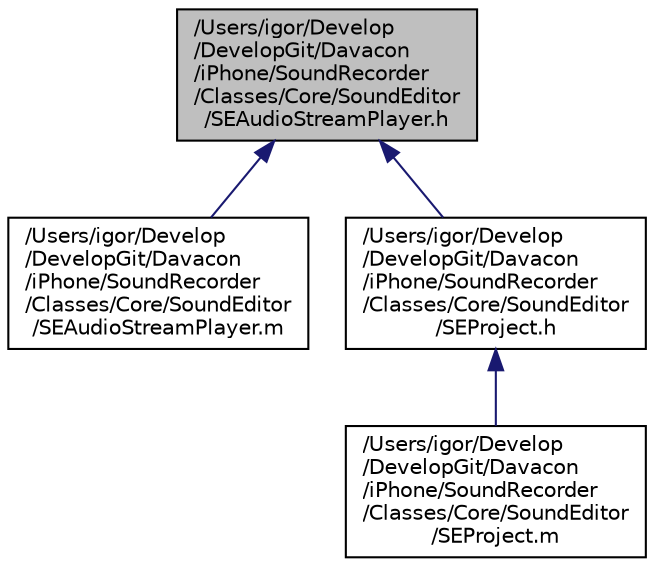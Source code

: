 digraph "/Users/igor/Develop/DevelopGit/Davacon/iPhone/SoundRecorder/Classes/Core/SoundEditor/SEAudioStreamPlayer.h"
{
  edge [fontname="Helvetica",fontsize="10",labelfontname="Helvetica",labelfontsize="10"];
  node [fontname="Helvetica",fontsize="10",shape=record];
  Node1 [label="/Users/igor/Develop\l/DevelopGit/Davacon\l/iPhone/SoundRecorder\l/Classes/Core/SoundEditor\l/SEAudioStreamPlayer.h",height=0.2,width=0.4,color="black", fillcolor="grey75", style="filled" fontcolor="black"];
  Node1 -> Node2 [dir="back",color="midnightblue",fontsize="10",style="solid"];
  Node2 [label="/Users/igor/Develop\l/DevelopGit/Davacon\l/iPhone/SoundRecorder\l/Classes/Core/SoundEditor\l/SEAudioStreamPlayer.m",height=0.2,width=0.4,color="black", fillcolor="white", style="filled",URL="$_s_e_audio_stream_player_8m.html"];
  Node1 -> Node3 [dir="back",color="midnightblue",fontsize="10",style="solid"];
  Node3 [label="/Users/igor/Develop\l/DevelopGit/Davacon\l/iPhone/SoundRecorder\l/Classes/Core/SoundEditor\l/SEProject.h",height=0.2,width=0.4,color="black", fillcolor="white", style="filled",URL="$_s_e_project_8h.html"];
  Node3 -> Node4 [dir="back",color="midnightblue",fontsize="10",style="solid"];
  Node4 [label="/Users/igor/Develop\l/DevelopGit/Davacon\l/iPhone/SoundRecorder\l/Classes/Core/SoundEditor\l/SEProject.m",height=0.2,width=0.4,color="black", fillcolor="white", style="filled",URL="$_s_e_project_8m.html"];
}
